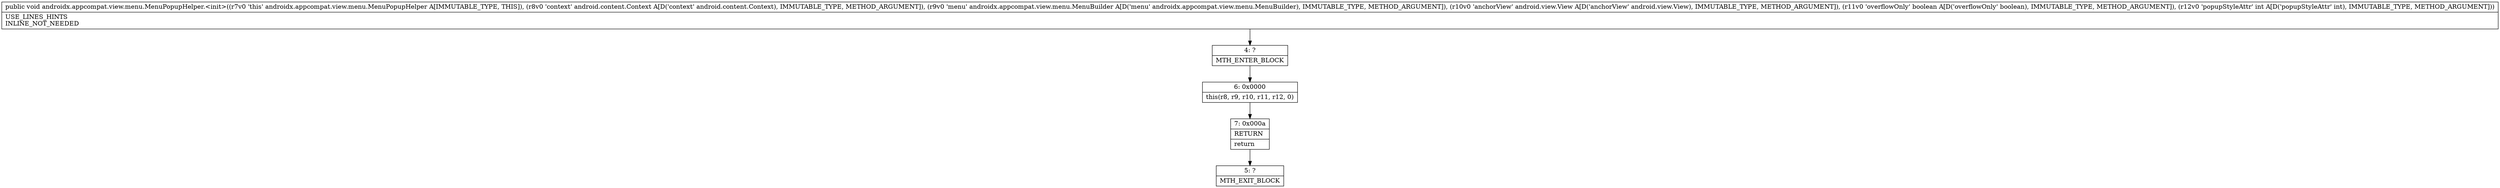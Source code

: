 digraph "CFG forandroidx.appcompat.view.menu.MenuPopupHelper.\<init\>(Landroid\/content\/Context;Landroidx\/appcompat\/view\/menu\/MenuBuilder;Landroid\/view\/View;ZI)V" {
Node_4 [shape=record,label="{4\:\ ?|MTH_ENTER_BLOCK\l}"];
Node_6 [shape=record,label="{6\:\ 0x0000|this(r8, r9, r10, r11, r12, 0)\l}"];
Node_7 [shape=record,label="{7\:\ 0x000a|RETURN\l|return\l}"];
Node_5 [shape=record,label="{5\:\ ?|MTH_EXIT_BLOCK\l}"];
MethodNode[shape=record,label="{public void androidx.appcompat.view.menu.MenuPopupHelper.\<init\>((r7v0 'this' androidx.appcompat.view.menu.MenuPopupHelper A[IMMUTABLE_TYPE, THIS]), (r8v0 'context' android.content.Context A[D('context' android.content.Context), IMMUTABLE_TYPE, METHOD_ARGUMENT]), (r9v0 'menu' androidx.appcompat.view.menu.MenuBuilder A[D('menu' androidx.appcompat.view.menu.MenuBuilder), IMMUTABLE_TYPE, METHOD_ARGUMENT]), (r10v0 'anchorView' android.view.View A[D('anchorView' android.view.View), IMMUTABLE_TYPE, METHOD_ARGUMENT]), (r11v0 'overflowOnly' boolean A[D('overflowOnly' boolean), IMMUTABLE_TYPE, METHOD_ARGUMENT]), (r12v0 'popupStyleAttr' int A[D('popupStyleAttr' int), IMMUTABLE_TYPE, METHOD_ARGUMENT]))  | USE_LINES_HINTS\lINLINE_NOT_NEEDED\l}"];
MethodNode -> Node_4;Node_4 -> Node_6;
Node_6 -> Node_7;
Node_7 -> Node_5;
}

